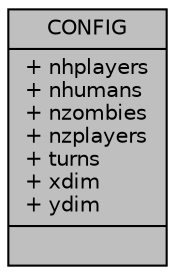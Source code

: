digraph "CONFIG"
{
  edge [fontname="Helvetica",fontsize="10",labelfontname="Helvetica",labelfontsize="10"];
  node [fontname="Helvetica",fontsize="10",shape=record];
  Node1 [label="{CONFIG\n|+ nhplayers\l+ nhumans\l+ nzombies\l+ nzplayers\l+ turns\l+ xdim\l+ ydim\l|}",height=0.2,width=0.4,color="black", fillcolor="grey75", style="filled", fontcolor="black"];
}
